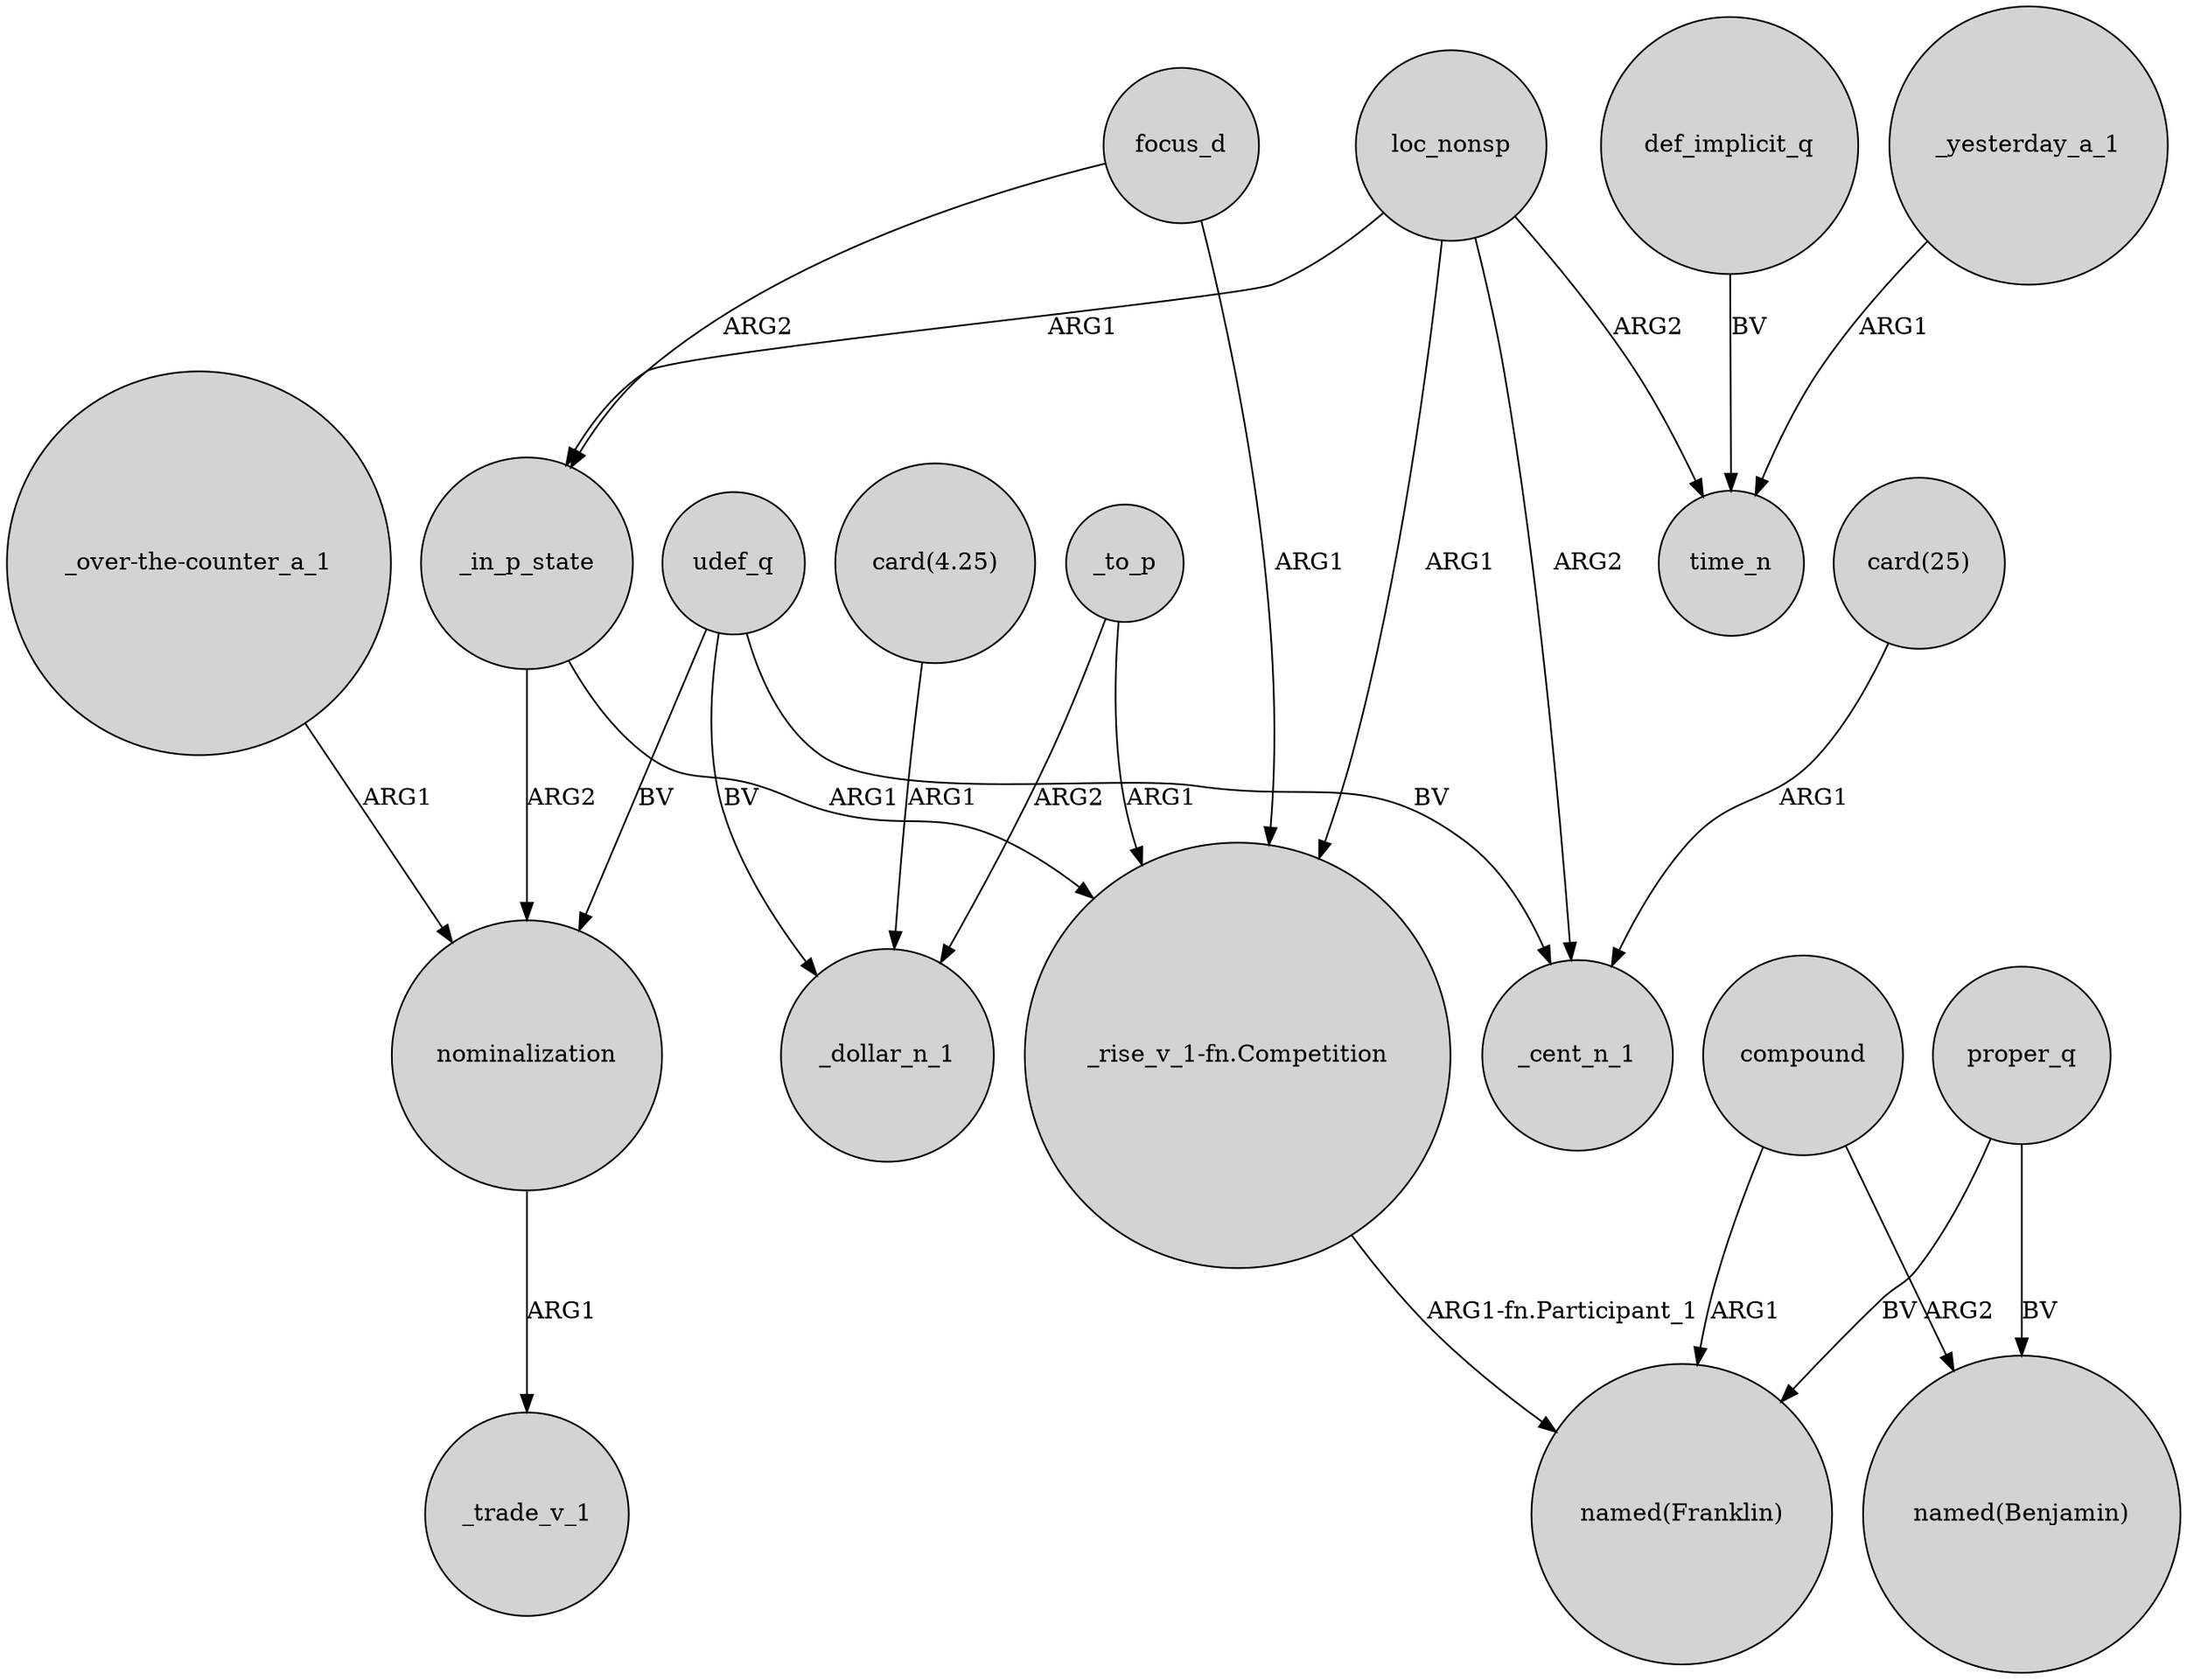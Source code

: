digraph {
	node [shape=circle style=filled]
	_in_p_state -> nominalization [label=ARG2]
	focus_d -> _in_p_state [label=ARG2]
	"card(4.25)" -> _dollar_n_1 [label=ARG1]
	loc_nonsp -> "_rise_v_1-fn.Competition" [label=ARG1]
	"_over-the-counter_a_1" -> nominalization [label=ARG1]
	udef_q -> nominalization [label=BV]
	_yesterday_a_1 -> time_n [label=ARG1]
	_to_p -> _dollar_n_1 [label=ARG2]
	"_rise_v_1-fn.Competition" -> "named(Franklin)" [label="ARG1-fn.Participant_1"]
	udef_q -> _cent_n_1 [label=BV]
	focus_d -> "_rise_v_1-fn.Competition" [label=ARG1]
	loc_nonsp -> _cent_n_1 [label=ARG2]
	_to_p -> "_rise_v_1-fn.Competition" [label=ARG1]
	compound -> "named(Franklin)" [label=ARG1]
	udef_q -> _dollar_n_1 [label=BV]
	_in_p_state -> "_rise_v_1-fn.Competition" [label=ARG1]
	proper_q -> "named(Benjamin)" [label=BV]
	"card(25)" -> _cent_n_1 [label=ARG1]
	loc_nonsp -> time_n [label=ARG2]
	proper_q -> "named(Franklin)" [label=BV]
	def_implicit_q -> time_n [label=BV]
	compound -> "named(Benjamin)" [label=ARG2]
	loc_nonsp -> _in_p_state [label=ARG1]
	nominalization -> _trade_v_1 [label=ARG1]
}
